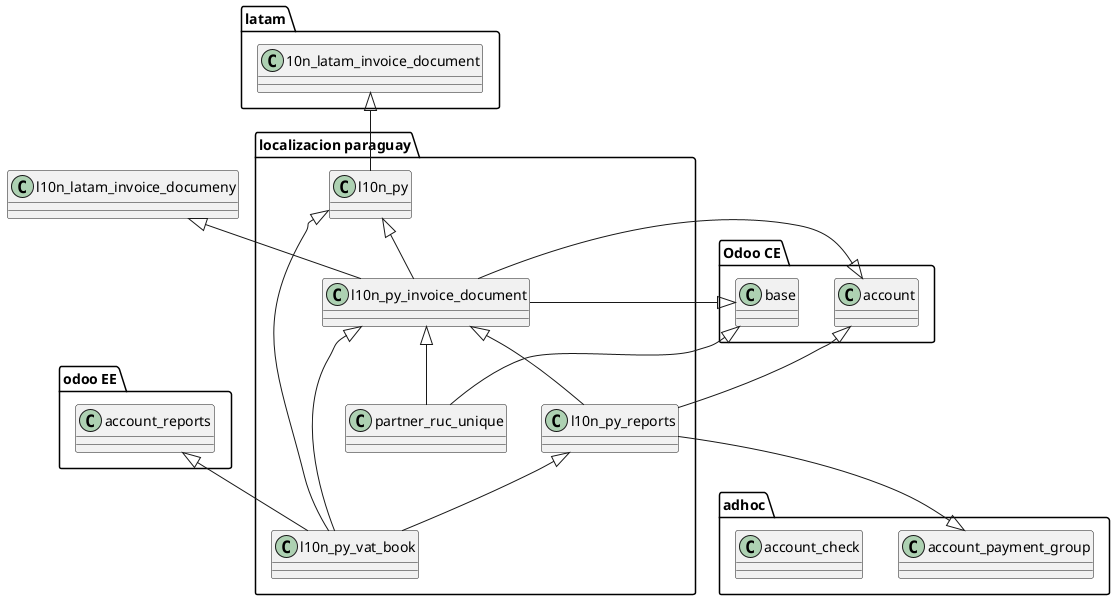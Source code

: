 @startuml

package "odoo EE" {
class account_reports
}

package "Odoo CE" {
    class account
    class base
}
package "latam" {
    class 10n_latam_invoice_document
}
package "localizacion paraguay" {
    class l10n_py
    class l10n_py_invoice_document
    class l10n_py_reports
    class l10n_py_vat_book
    class partner_ruc_unique
}
package "adhoc" {
    class account_payment_group
    class account_check
}

10n_latam_invoice_document <|-- l10n_py
base <|-u- l10n_py_invoice_document
l10n_py <|-- l10n_py_invoice_document
account <|-- l10n_py_invoice_document
l10n_latam_invoice_documeny <|-- l10n_py_invoice_document

account <|-- l10n_py_reports
l10n_py_invoice_document <|-- l10n_py_reports
account_payment_group <|-u- l10n_py_reports

l10n_py <|-- l10n_py_vat_book
l10n_py_reports <|-- l10n_py_vat_book
l10n_py_invoice_document <|-- l10n_py_vat_book
account_reports <|-- l10n_py_vat_book

base <|-- partner_ruc_unique
l10n_py_invoice_document <|-- partner_ruc_unique

@enduml